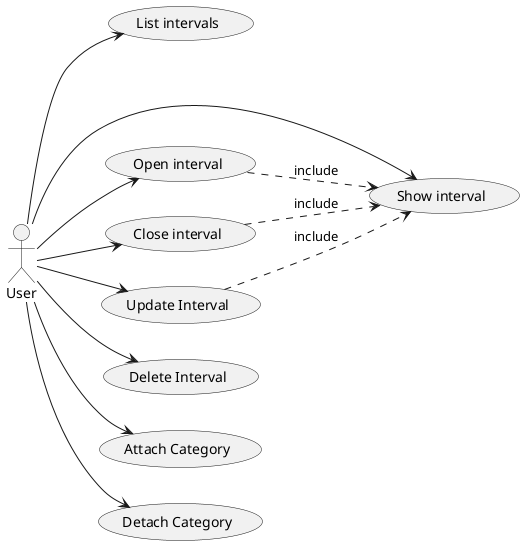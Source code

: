@startuml
left to right direction

actor User
usecase "List intervals" as List
usecase "Show interval" as Show
usecase "Open interval" as Open
usecase "Close interval" as Close
usecase "Update Interval" as Update
usecase "Delete Interval" as Delete
usecase "Attach Category" as Attach
usecase "Detach Category" as Detach

User --> List
User --> Show 
User --> Open
User --> Close
User --> Update
User --> Delete
User --> Attach
User --> Detach

Open ..> Show: include
Close ..> Show: include
Update ..> Show: include
@enduml
